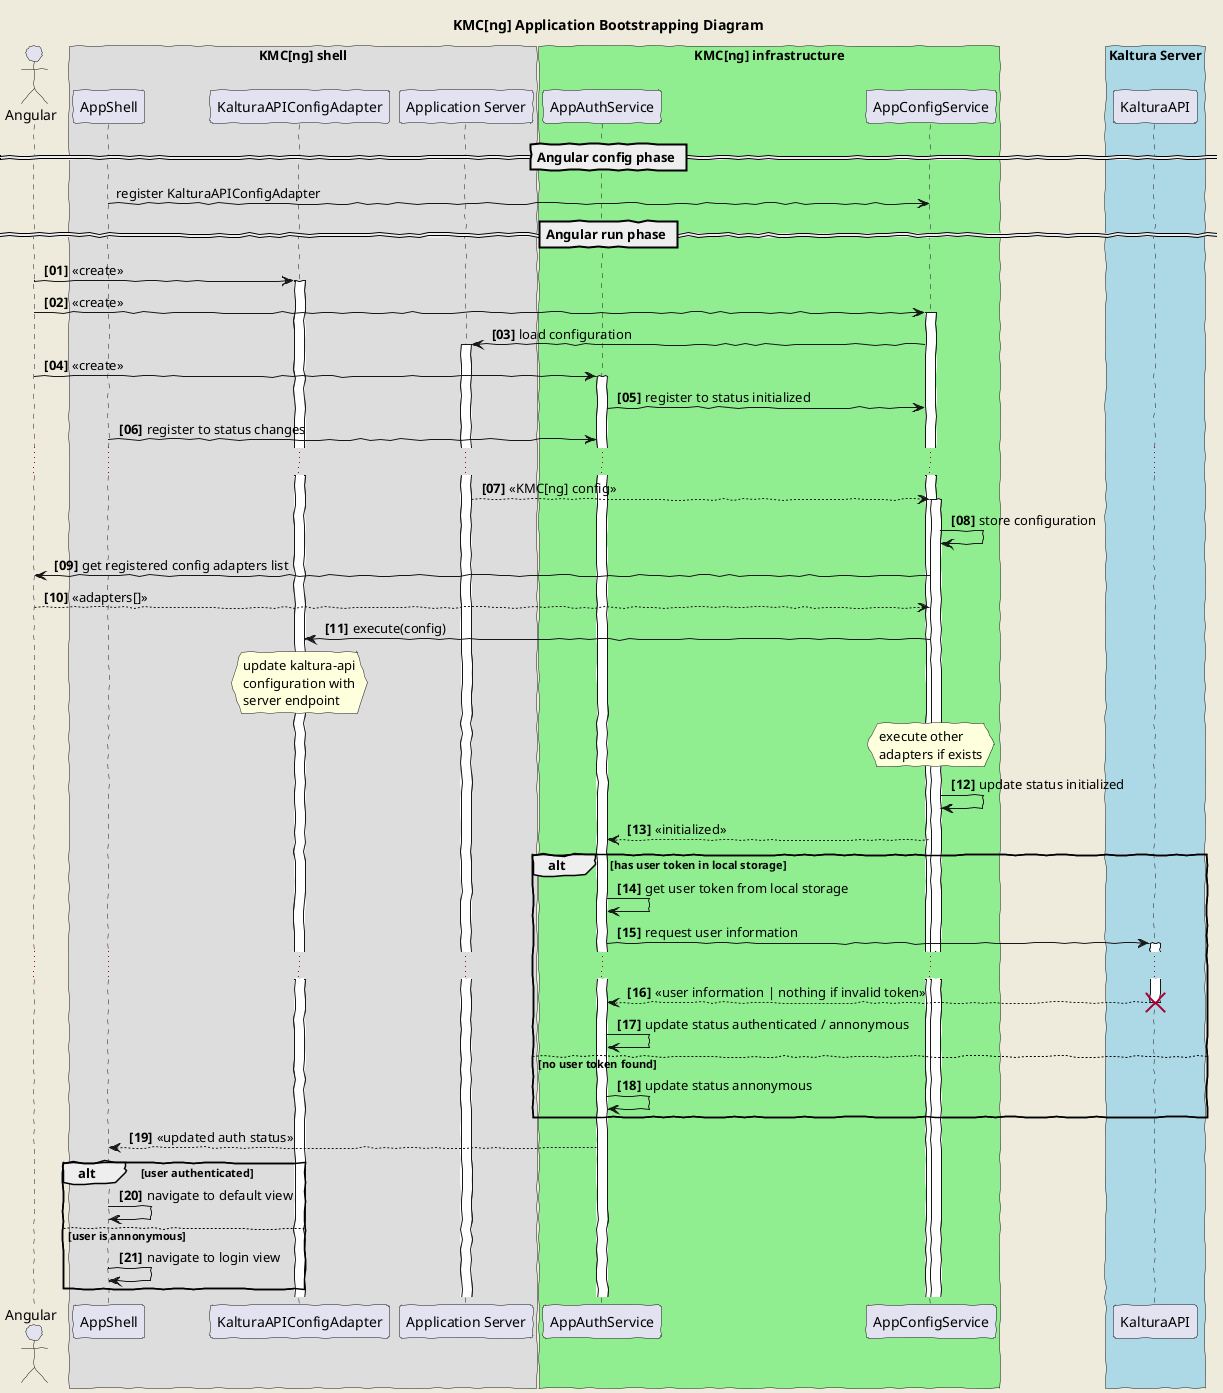 @startuml
skinparam backgroundColor #EEEBDC
skinparam handwritten true

title KMC[ng] Application Bootstrapping Diagram
actor Angular
box "KMC[ng] shell"
participant AppShell
participant KalturaAPIConfigAdapter
participant KMCngServer as "Application Server"
endbox
box "KMC[ng] infrastructure" #LightGreen
participant AppAuthService

participant AppConfigService
endbox
box "Kaltura Server" #LightBlue

participant KalturaAPI
endbox



== Angular config phase ==


 AppConfigService <- AppShell  : register KalturaAPIConfigAdapter

 == Angular run phase ==

autonumber "<b> [00]"
Angular -> KalturaAPIConfigAdapter : << create >>
activate  KalturaAPIConfigAdapter

Angular -> AppConfigService : << create >>
activate  AppConfigService

AppConfigService -> KMCngServer : load configuration
activate KMCngServer

Angular -> AppAuthService : << create >>
activate AppAuthService
AppAuthService -> AppConfigService : register to status initialized
AppShell -> AppAuthService : register to status changes
...
KMCngServer --> AppConfigService : << KMC[ng] config >>
activate AppConfigService
AppConfigService -> AppConfigService : store configuration
AppConfigService -> Angular : get registered config adapters list
Angular --> AppConfigService : << adapters[] >>
AppConfigService -> KalturaAPIConfigAdapter : execute(config)
hnote over KalturaAPIConfigAdapter: update kaltura-api\nconfiguration with\nserver endpoint
hnote over AppConfigService: execute other\nadapters if exists

AppConfigService -> AppConfigService: update status initialized

AppConfigService --> AppAuthService: << initialized >>
alt has user token in local storage
    AppAuthService -> AppAuthService : get user token from local storage
    AppAuthService -> KalturaAPI: request user information
    activate KalturaAPI
    ...
    KalturaAPI --> AppAuthService: << user information | nothing if invalid token >>
    destroy KalturaAPI
    AppAuthService -> AppAuthService: update status authenticated / annonymous
else no user token found
    AppAuthService -> AppAuthService : update status annonymous
end
AppAuthService --> AppShell : << updated auth status >>
alt user authenticated
AppShell -> AppShell: navigate to default view
else user is annonymous
AppShell -> AppShell: navigate to login view
end

@enduml